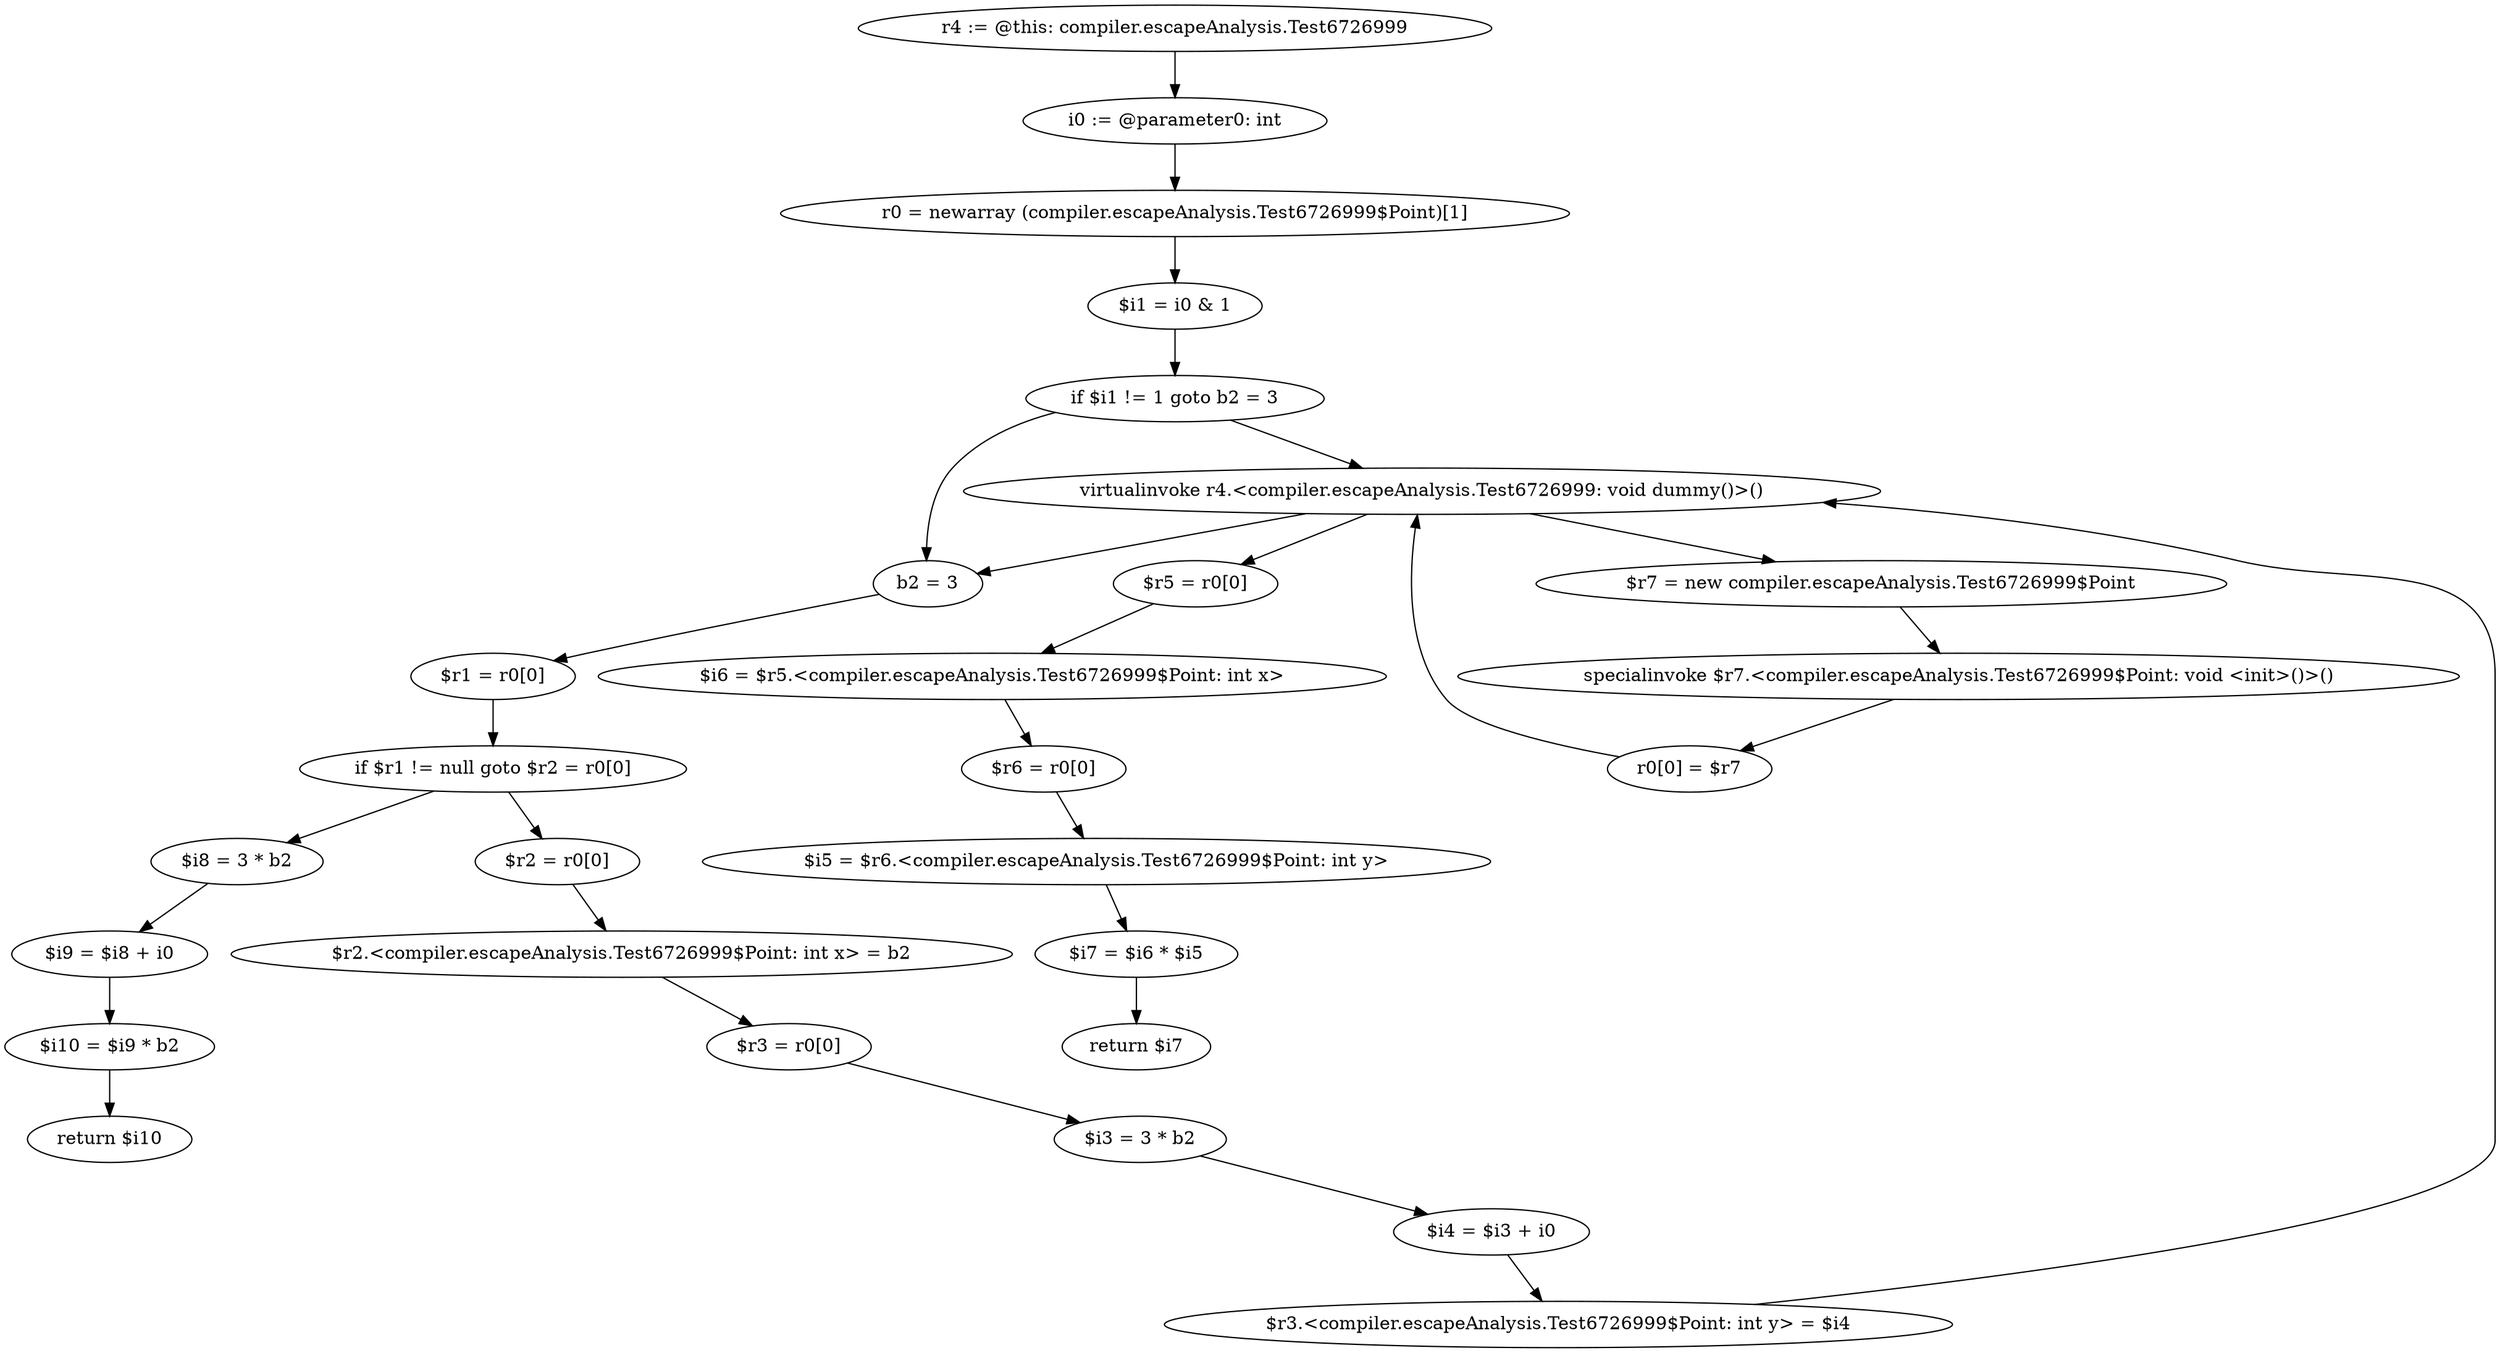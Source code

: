 digraph "unitGraph" {
    "r4 := @this: compiler.escapeAnalysis.Test6726999"
    "i0 := @parameter0: int"
    "r0 = newarray (compiler.escapeAnalysis.Test6726999$Point)[1]"
    "$i1 = i0 & 1"
    "if $i1 != 1 goto b2 = 3"
    "virtualinvoke r4.<compiler.escapeAnalysis.Test6726999: void dummy()>()"
    "$r7 = new compiler.escapeAnalysis.Test6726999$Point"
    "specialinvoke $r7.<compiler.escapeAnalysis.Test6726999$Point: void <init>()>()"
    "r0[0] = $r7"
    "b2 = 3"
    "$r1 = r0[0]"
    "if $r1 != null goto $r2 = r0[0]"
    "$i8 = 3 * b2"
    "$i9 = $i8 + i0"
    "$i10 = $i9 * b2"
    "return $i10"
    "$r2 = r0[0]"
    "$r2.<compiler.escapeAnalysis.Test6726999$Point: int x> = b2"
    "$r3 = r0[0]"
    "$i3 = 3 * b2"
    "$i4 = $i3 + i0"
    "$r3.<compiler.escapeAnalysis.Test6726999$Point: int y> = $i4"
    "$r5 = r0[0]"
    "$i6 = $r5.<compiler.escapeAnalysis.Test6726999$Point: int x>"
    "$r6 = r0[0]"
    "$i5 = $r6.<compiler.escapeAnalysis.Test6726999$Point: int y>"
    "$i7 = $i6 * $i5"
    "return $i7"
    "r4 := @this: compiler.escapeAnalysis.Test6726999"->"i0 := @parameter0: int";
    "i0 := @parameter0: int"->"r0 = newarray (compiler.escapeAnalysis.Test6726999$Point)[1]";
    "r0 = newarray (compiler.escapeAnalysis.Test6726999$Point)[1]"->"$i1 = i0 & 1";
    "$i1 = i0 & 1"->"if $i1 != 1 goto b2 = 3";
    "if $i1 != 1 goto b2 = 3"->"virtualinvoke r4.<compiler.escapeAnalysis.Test6726999: void dummy()>()";
    "if $i1 != 1 goto b2 = 3"->"b2 = 3";
    "virtualinvoke r4.<compiler.escapeAnalysis.Test6726999: void dummy()>()"->"$r7 = new compiler.escapeAnalysis.Test6726999$Point";
    "$r7 = new compiler.escapeAnalysis.Test6726999$Point"->"specialinvoke $r7.<compiler.escapeAnalysis.Test6726999$Point: void <init>()>()";
    "specialinvoke $r7.<compiler.escapeAnalysis.Test6726999$Point: void <init>()>()"->"r0[0] = $r7";
    "r0[0] = $r7"->"virtualinvoke r4.<compiler.escapeAnalysis.Test6726999: void dummy()>()";
    "virtualinvoke r4.<compiler.escapeAnalysis.Test6726999: void dummy()>()"->"b2 = 3";
    "b2 = 3"->"$r1 = r0[0]";
    "$r1 = r0[0]"->"if $r1 != null goto $r2 = r0[0]";
    "if $r1 != null goto $r2 = r0[0]"->"$i8 = 3 * b2";
    "if $r1 != null goto $r2 = r0[0]"->"$r2 = r0[0]";
    "$i8 = 3 * b2"->"$i9 = $i8 + i0";
    "$i9 = $i8 + i0"->"$i10 = $i9 * b2";
    "$i10 = $i9 * b2"->"return $i10";
    "$r2 = r0[0]"->"$r2.<compiler.escapeAnalysis.Test6726999$Point: int x> = b2";
    "$r2.<compiler.escapeAnalysis.Test6726999$Point: int x> = b2"->"$r3 = r0[0]";
    "$r3 = r0[0]"->"$i3 = 3 * b2";
    "$i3 = 3 * b2"->"$i4 = $i3 + i0";
    "$i4 = $i3 + i0"->"$r3.<compiler.escapeAnalysis.Test6726999$Point: int y> = $i4";
    "$r3.<compiler.escapeAnalysis.Test6726999$Point: int y> = $i4"->"virtualinvoke r4.<compiler.escapeAnalysis.Test6726999: void dummy()>()";
    "virtualinvoke r4.<compiler.escapeAnalysis.Test6726999: void dummy()>()"->"$r5 = r0[0]";
    "$r5 = r0[0]"->"$i6 = $r5.<compiler.escapeAnalysis.Test6726999$Point: int x>";
    "$i6 = $r5.<compiler.escapeAnalysis.Test6726999$Point: int x>"->"$r6 = r0[0]";
    "$r6 = r0[0]"->"$i5 = $r6.<compiler.escapeAnalysis.Test6726999$Point: int y>";
    "$i5 = $r6.<compiler.escapeAnalysis.Test6726999$Point: int y>"->"$i7 = $i6 * $i5";
    "$i7 = $i6 * $i5"->"return $i7";
}
